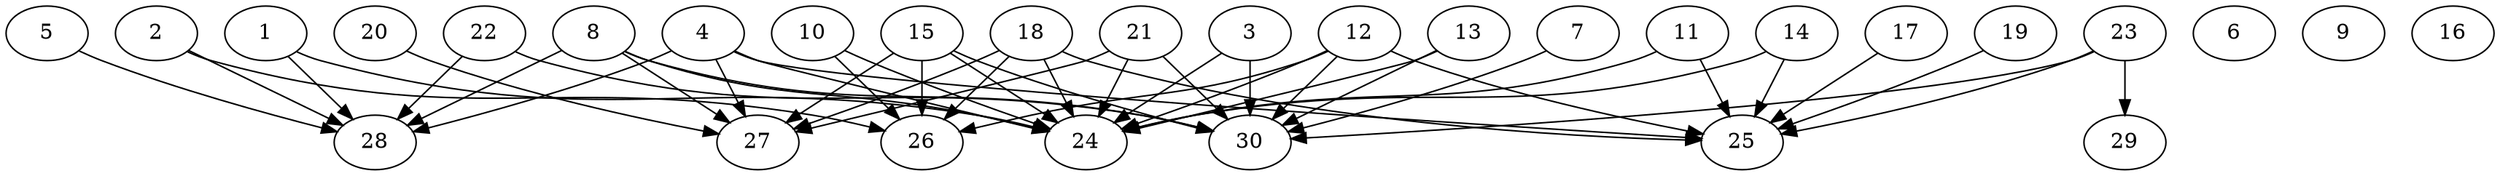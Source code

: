 // DAG automatically generated by daggen at Thu Oct  3 14:04:19 2019
// ./daggen --dot -n 30 --ccr 0.4 --fat 0.9 --regular 0.5 --density 0.5 --mindata 5242880 --maxdata 52428800 
digraph G {
  1 [size="13127680", alpha="0.11", expect_size="5251072"] 
  1 -> 24 [size ="5251072"]
  1 -> 28 [size ="5251072"]
  2 [size="66083840", alpha="0.17", expect_size="26433536"] 
  2 -> 26 [size ="26433536"]
  2 -> 28 [size ="26433536"]
  3 [size="15057920", alpha="0.11", expect_size="6023168"] 
  3 -> 24 [size ="6023168"]
  3 -> 30 [size ="6023168"]
  4 [size="51973120", alpha="0.09", expect_size="20789248"] 
  4 -> 24 [size ="20789248"]
  4 -> 25 [size ="20789248"]
  4 -> 27 [size ="20789248"]
  4 -> 28 [size ="20789248"]
  5 [size="39265280", alpha="0.03", expect_size="15706112"] 
  5 -> 28 [size ="15706112"]
  6 [size="129195520", alpha="0.19", expect_size="51678208"] 
  7 [size="86295040", alpha="0.07", expect_size="34518016"] 
  7 -> 30 [size ="34518016"]
  8 [size="65863680", alpha="0.05", expect_size="26345472"] 
  8 -> 24 [size ="26345472"]
  8 -> 27 [size ="26345472"]
  8 -> 28 [size ="26345472"]
  8 -> 30 [size ="26345472"]
  9 [size="122782720", alpha="0.18", expect_size="49113088"] 
  10 [size="43904000", alpha="0.10", expect_size="17561600"] 
  10 -> 24 [size ="17561600"]
  10 -> 26 [size ="17561600"]
  11 [size="44963840", alpha="0.09", expect_size="17985536"] 
  11 -> 24 [size ="17985536"]
  11 -> 25 [size ="17985536"]
  12 [size="107904000", alpha="0.03", expect_size="43161600"] 
  12 -> 24 [size ="43161600"]
  12 -> 25 [size ="43161600"]
  12 -> 26 [size ="43161600"]
  12 -> 30 [size ="43161600"]
  13 [size="89382400", alpha="0.15", expect_size="35752960"] 
  13 -> 24 [size ="35752960"]
  13 -> 30 [size ="35752960"]
  14 [size="34775040", alpha="0.12", expect_size="13910016"] 
  14 -> 24 [size ="13910016"]
  14 -> 25 [size ="13910016"]
  15 [size="87792640", alpha="0.10", expect_size="35117056"] 
  15 -> 24 [size ="35117056"]
  15 -> 26 [size ="35117056"]
  15 -> 27 [size ="35117056"]
  15 -> 30 [size ="35117056"]
  16 [size="108254720", alpha="0.15", expect_size="43301888"] 
  17 [size="104335360", alpha="0.17", expect_size="41734144"] 
  17 -> 25 [size ="41734144"]
  18 [size="28047360", alpha="0.04", expect_size="11218944"] 
  18 -> 24 [size ="11218944"]
  18 -> 25 [size ="11218944"]
  18 -> 26 [size ="11218944"]
  18 -> 27 [size ="11218944"]
  19 [size="56931840", alpha="0.04", expect_size="22772736"] 
  19 -> 25 [size ="22772736"]
  20 [size="45281280", alpha="0.05", expect_size="18112512"] 
  20 -> 27 [size ="18112512"]
  21 [size="105244160", alpha="0.07", expect_size="42097664"] 
  21 -> 24 [size ="42097664"]
  21 -> 27 [size ="42097664"]
  21 -> 30 [size ="42097664"]
  22 [size="37422080", alpha="0.17", expect_size="14968832"] 
  22 -> 28 [size ="14968832"]
  22 -> 30 [size ="14968832"]
  23 [size="53916160", alpha="0.08", expect_size="21566464"] 
  23 -> 25 [size ="21566464"]
  23 -> 29 [size ="21566464"]
  23 -> 30 [size ="21566464"]
  24 [size="23818240", alpha="0.05", expect_size="9527296"] 
  25 [size="92490240", alpha="0.07", expect_size="36996096"] 
  26 [size="35266560", alpha="0.08", expect_size="14106624"] 
  27 [size="123187200", alpha="0.02", expect_size="49274880"] 
  28 [size="103897600", alpha="0.05", expect_size="41559040"] 
  29 [size="125155840", alpha="0.06", expect_size="50062336"] 
  30 [size="31769600", alpha="0.12", expect_size="12707840"] 
}
